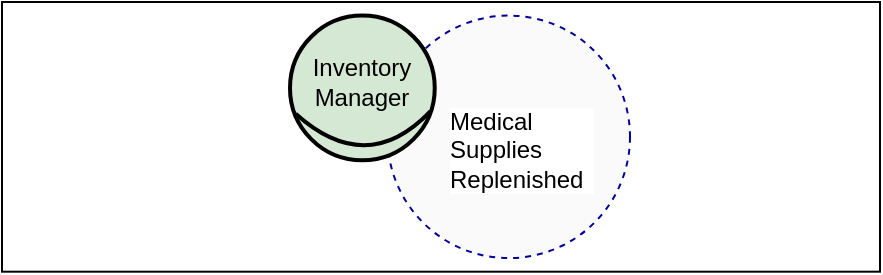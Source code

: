 <mxfile version="26.0.9" pages="9">
  <diagram name="wants" id="uLjsAbidI28lfDXSsr7X">
    <mxGraphModel dx="3878" dy="3579" grid="1" gridSize="10" guides="1" tooltips="1" connect="1" arrows="1" fold="1" page="1" pageScale="1" pageWidth="850" pageHeight="1100" math="0" shadow="0">
      <root>
        <mxCell id="0" />
        <mxCell id="1" parent="0" />
        <mxCell id="ErJo9wEACRqUiTQ-pwK0-1" value="" style="rounded=0;whiteSpace=wrap;html=1;align=left;fontSize=24;spacingLeft=19;horizontal=1;verticalAlign=top;" vertex="1" parent="1">
          <mxGeometry x="-3164" y="-3098" width="439" height="134.84" as="geometry" />
        </mxCell>
        <mxCell id="ErJo9wEACRqUiTQ-pwK0-2" value="" style="ellipse;whiteSpace=wrap;html=1;aspect=fixed;strokeColor=#000099;fontSize=15;fillColor=#FAFAFA;dashed=1;" vertex="1" parent="1">
          <mxGeometry x="-2971.27" y="-3091.22" width="121.27" height="121.27" as="geometry" />
        </mxCell>
        <mxCell id="ErJo9wEACRqUiTQ-pwK0-3" value="Medical Supplies Replenished" style="text;whiteSpace=wrap;html=1;spacing=0;labelBackgroundColor=default;" vertex="1" parent="1">
          <mxGeometry x="-2940" y="-3050" width="70" height="50" as="geometry" />
        </mxCell>
        <mxCell id="ErJo9wEACRqUiTQ-pwK0-4" value="" style="group" vertex="1" connectable="0" parent="1">
          <mxGeometry x="-3020" y="-3091.22" width="77.35" height="81.22" as="geometry" />
        </mxCell>
        <mxCell id="ErJo9wEACRqUiTQ-pwK0-5" value="Inventory Manager" style="ellipse;whiteSpace=wrap;html=1;aspect=fixed;strokeColor=#000000;fontSize=12;rounded=1;strokeWidth=2;fillColor=#d5e8d4;arcSize=50;spacingTop=-5;" vertex="1" parent="ErJo9wEACRqUiTQ-pwK0-4">
          <mxGeometry width="72.369" height="72.369" as="geometry" />
        </mxCell>
        <mxCell id="ErJo9wEACRqUiTQ-pwK0-6" value="" style="curved=1;endArrow=none;html=1;rounded=0;fontSize=15;edgeStyle=orthogonalEdgeStyle;exitX=0.039;exitY=0.679;exitDx=0;exitDy=0;entryX=0.971;entryY=0.66;entryDx=0;entryDy=0;endFill=0;strokeWidth=2;entryPerimeter=0;exitPerimeter=0;" edge="1" parent="ErJo9wEACRqUiTQ-pwK0-4" source="ErJo9wEACRqUiTQ-pwK0-5" target="ErJo9wEACRqUiTQ-pwK0-5">
          <mxGeometry width="50" height="50" relative="1" as="geometry">
            <mxPoint x="223.161" y="73.167" as="sourcePoint" />
            <mxPoint x="267.062" y="31.503" as="targetPoint" />
            <Array as="points">
              <mxPoint x="38.465" y="81.22" />
            </Array>
          </mxGeometry>
        </mxCell>
      </root>
    </mxGraphModel>
  </diagram>
  <diagram name="AND-refined-to" id="1gs2RZHI4NI9sFblUrpP">
    <mxGraphModel dx="4834" dy="4136" grid="1" gridSize="10" guides="1" tooltips="1" connect="1" arrows="1" fold="1" page="1" pageScale="1" pageWidth="850" pageHeight="1100" math="0" shadow="0">
      <root>
        <mxCell id="0" />
        <mxCell id="1" parent="0" />
        <mxCell id="ajVYuO0WvZpalGAtjgUs-1" value="" style="rounded=0;whiteSpace=wrap;html=1;align=left;fontSize=24;spacingLeft=19;horizontal=1;verticalAlign=top;" vertex="1" parent="1">
          <mxGeometry x="-3164" y="-3098" width="439" height="134.84" as="geometry" />
        </mxCell>
        <mxCell id="ajVYuO0WvZpalGAtjgUs-2" value="Place Order" style="text;html=1;align=center;verticalAlign=middle;whiteSpace=wrap;rounded=0;fontSize=19;" vertex="1" parent="1">
          <mxGeometry x="-2920" y="-3078.84" width="100" height="30" as="geometry" />
        </mxCell>
        <mxCell id="ajVYuO0WvZpalGAtjgUs-3" value="Medical Supplies Arranged" style="text;html=1;align=center;verticalAlign=middle;whiteSpace=wrap;rounded=0;fontSize=19;" vertex="1" parent="1">
          <mxGeometry x="-3140" y="-3048.84" width="130" height="70" as="geometry" />
        </mxCell>
        <mxCell id="ajVYuO0WvZpalGAtjgUs-4" value="" style="endArrow=ERone;html=1;strokeWidth=2;endFill=0;endSize=24;" edge="1" parent="1" source="ajVYuO0WvZpalGAtjgUs-2" target="ajVYuO0WvZpalGAtjgUs-3">
          <mxGeometry width="50" height="50" relative="1" as="geometry">
            <mxPoint x="-3179" y="-2898" as="sourcePoint" />
            <mxPoint x="-3121" y="-2941" as="targetPoint" />
          </mxGeometry>
        </mxCell>
        <mxCell id="ajVYuO0WvZpalGAtjgUs-5" value="Pay for Order" style="text;html=1;align=center;verticalAlign=middle;whiteSpace=wrap;rounded=0;fontSize=19;" vertex="1" parent="1">
          <mxGeometry x="-2890" y="-3010" width="90" height="21.16" as="geometry" />
        </mxCell>
        <mxCell id="ajVYuO0WvZpalGAtjgUs-6" value="" style="endArrow=ERone;html=1;strokeWidth=2;endFill=0;endSize=24;" edge="1" parent="1" source="ajVYuO0WvZpalGAtjgUs-5" target="ajVYuO0WvZpalGAtjgUs-3">
          <mxGeometry width="50" height="50" relative="1" as="geometry">
            <mxPoint x="-3017" y="-3027" as="sourcePoint" />
            <mxPoint x="-2911" y="-3020" as="targetPoint" />
          </mxGeometry>
        </mxCell>
      </root>
    </mxGraphModel>
  </diagram>
  <diagram name="OR-refined-to" id="fU80AN_KQSoCDuBj-7cF">
    <mxGraphModel dx="4909" dy="4180" grid="1" gridSize="10" guides="1" tooltips="1" connect="1" arrows="1" fold="1" page="1" pageScale="1" pageWidth="850" pageHeight="1100" math="0" shadow="0">
      <root>
        <mxCell id="0" />
        <mxCell id="1" parent="0" />
        <mxCell id="BkUC19ak8wjUay8kF5_F-1" value="" style="rounded=0;whiteSpace=wrap;html=1;align=left;fontSize=24;spacingLeft=19;horizontal=1;verticalAlign=top;" vertex="1" parent="1">
          <mxGeometry x="-3164" y="-3098" width="439" height="134.84" as="geometry" />
        </mxCell>
        <mxCell id="BkUC19ak8wjUay8kF5_F-2" value="Order On-Line" style="text;html=1;align=center;verticalAlign=middle;whiteSpace=wrap;rounded=0;fontSize=19;" vertex="1" parent="1">
          <mxGeometry x="-2920" y="-3078.84" width="100" height="30" as="geometry" />
        </mxCell>
        <mxCell id="BkUC19ak8wjUay8kF5_F-3" value="&amp;nbsp;Medical Supplies Arranged" style="text;html=1;align=center;verticalAlign=middle;whiteSpace=wrap;rounded=0;fontSize=19;" vertex="1" parent="1">
          <mxGeometry x="-3130" y="-3040" width="110" height="48.84" as="geometry" />
        </mxCell>
        <mxCell id="BkUC19ak8wjUay8kF5_F-4" value="Buy in Person" style="text;html=1;align=center;verticalAlign=middle;whiteSpace=wrap;rounded=0;fontSize=19;" vertex="1" parent="1">
          <mxGeometry x="-2860" y="-3010" width="90" height="21.16" as="geometry" />
        </mxCell>
        <mxCell id="BkUC19ak8wjUay8kF5_F-5" value="" style="endArrow=open;html=1;strokeWidth=2;curved=1;fontStyle=0;endFill=0;endSize=16;" edge="1" parent="1" source="BkUC19ak8wjUay8kF5_F-4" target="BkUC19ak8wjUay8kF5_F-3">
          <mxGeometry width="50" height="50" relative="1" as="geometry">
            <mxPoint x="-2956" y="-2880" as="sourcePoint" />
            <mxPoint x="-2860" y="-2868" as="targetPoint" />
          </mxGeometry>
        </mxCell>
        <mxCell id="BkUC19ak8wjUay8kF5_F-6" value="" style="endArrow=open;html=1;strokeWidth=2;curved=1;fontStyle=0;endFill=0;endSize=16;" edge="1" parent="1" source="BkUC19ak8wjUay8kF5_F-2" target="BkUC19ak8wjUay8kF5_F-3">
          <mxGeometry width="50" height="50" relative="1" as="geometry">
            <mxPoint x="-3047" y="-3138" as="sourcePoint" />
            <mxPoint x="-2918" y="-3154" as="targetPoint" />
          </mxGeometry>
        </mxCell>
      </root>
    </mxGraphModel>
  </diagram>
  <diagram name="affects - non-deterministic" id="853b5pwW_sg7_2bmhBY9">
    <mxGraphModel dx="4219" dy="3778" grid="1" gridSize="10" guides="1" tooltips="1" connect="1" arrows="1" fold="1" page="1" pageScale="1" pageWidth="850" pageHeight="1100" math="0" shadow="0">
      <root>
        <mxCell id="0FTAw9jXshLjtbLICrXR-0" />
        <mxCell id="0FTAw9jXshLjtbLICrXR-1" parent="0FTAw9jXshLjtbLICrXR-0" />
        <mxCell id="PgXMtwsRZiTtv9gq55L4-0" value="" style="rounded=0;whiteSpace=wrap;html=1;align=left;fontSize=24;spacingLeft=19;horizontal=1;verticalAlign=top;" vertex="1" parent="0FTAw9jXshLjtbLICrXR-1">
          <mxGeometry x="-3180" y="-3130" width="439" height="134.84" as="geometry" />
        </mxCell>
        <mxCell id="PgXMtwsRZiTtv9gq55L4-1" value="Order Supplies Online" style="text;html=1;align=center;verticalAlign=middle;whiteSpace=wrap;rounded=0;fontSize=19;" vertex="1" parent="0FTAw9jXshLjtbLICrXR-1">
          <mxGeometry x="-3180" y="-3064.84" width="129" height="44.84" as="geometry" />
        </mxCell>
        <mxCell id="PgXMtwsRZiTtv9gq55L4-2" value="Order Submission Failed" style="text;html=1;align=center;verticalAlign=middle;whiteSpace=wrap;rounded=0;fontSize=19;" vertex="1" parent="0FTAw9jXshLjtbLICrXR-1">
          <mxGeometry x="-2920" y="-3040" width="161" height="31.32" as="geometry" />
        </mxCell>
        <mxCell id="PgXMtwsRZiTtv9gq55L4-3" value="" style="endArrow=classic;html=1;strokeWidth=2;curved=1;fontStyle=0;fontSize=11;" edge="1" parent="0FTAw9jXshLjtbLICrXR-1" source="PgXMtwsRZiTtv9gq55L4-1" target="PgXMtwsRZiTtv9gq55L4-6">
          <mxGeometry width="50" height="50" relative="1" as="geometry">
            <mxPoint x="-2996" y="-3172.26" as="sourcePoint" />
            <mxPoint x="-2984" y="-3073.42" as="targetPoint" />
            <Array as="points">
              <mxPoint x="-3010" y="-3080" />
            </Array>
          </mxGeometry>
        </mxCell>
        <mxCell id="PgXMtwsRZiTtv9gq55L4-4" value="&lt;font style=&quot;font-size: 18px;&quot;&gt;eff&lt;/font&gt;" style="edgeLabel;html=1;align=center;verticalAlign=middle;resizable=0;points=[];fontSize=22;labelBackgroundColor=default;" vertex="1" connectable="0" parent="PgXMtwsRZiTtv9gq55L4-3">
          <mxGeometry x="-0.196" y="-16" relative="1" as="geometry">
            <mxPoint x="-4" y="-17" as="offset" />
          </mxGeometry>
        </mxCell>
        <mxCell id="PgXMtwsRZiTtv9gq55L4-5" value="" style="endArrow=none;html=1;strokeWidth=2;curved=1;fontStyle=0;endFill=0;endSize=9;" edge="1" parent="0FTAw9jXshLjtbLICrXR-1" source="PgXMtwsRZiTtv9gq55L4-2" target="PgXMtwsRZiTtv9gq55L4-6">
          <mxGeometry width="50" height="50" relative="1" as="geometry">
            <mxPoint x="-2988" y="-2860.23" as="sourcePoint" />
            <mxPoint x="-2948.44" y="-2902.67" as="targetPoint" />
          </mxGeometry>
        </mxCell>
        <mxCell id="PgXMtwsRZiTtv9gq55L4-6" value="+" style="ellipse;whiteSpace=wrap;html=1;aspect=fixed;fontSize=40;fontStyle=0;labelBorderColor=none;labelBackgroundColor=none;fillColor=#000000;" vertex="1" parent="0FTAw9jXshLjtbLICrXR-1">
          <mxGeometry x="-2970.5" y="-3064.84" width="20" height="20" as="geometry" />
        </mxCell>
        <mxCell id="PgXMtwsRZiTtv9gq55L4-7" value="" style="endArrow=none;html=1;strokeWidth=2;curved=1;fontStyle=0;endFill=0;endSize=9;exitX=0.209;exitY=0.932;exitDx=0;exitDy=0;exitPerimeter=0;" edge="1" parent="0FTAw9jXshLjtbLICrXR-1" source="PgXMtwsRZiTtv9gq55L4-8" target="PgXMtwsRZiTtv9gq55L4-6">
          <mxGeometry width="50" height="50" relative="1" as="geometry">
            <mxPoint x="-2894" y="-3053.42" as="sourcePoint" />
            <mxPoint x="-2922.841" y="-2954.93" as="targetPoint" />
          </mxGeometry>
        </mxCell>
        <mxCell id="PgXMtwsRZiTtv9gq55L4-8" value="Order Successfully Received" style="text;html=1;align=center;verticalAlign=middle;whiteSpace=wrap;rounded=0;fontSize=19;" vertex="1" parent="0FTAw9jXshLjtbLICrXR-1">
          <mxGeometry x="-2910" y="-3100" width="168" height="21.16" as="geometry" />
        </mxCell>
      </root>
    </mxGraphModel>
  </diagram>
  <diagram name="affects - deterministic" id="gPjSjBjLp0X36DV7MDxt">
    <mxGraphModel dx="4834" dy="4136" grid="1" gridSize="10" guides="1" tooltips="1" connect="1" arrows="1" fold="1" page="1" pageScale="1" pageWidth="850" pageHeight="1100" math="0" shadow="0">
      <root>
        <mxCell id="0" />
        <mxCell id="1" parent="0" />
        <mxCell id="GJUEpycLAf5XoFifx69I-1" value="" style="rounded=0;whiteSpace=wrap;html=1;align=left;fontSize=24;spacingLeft=19;horizontal=1;verticalAlign=top;" vertex="1" parent="1">
          <mxGeometry x="-3180" y="-3130" width="439" height="134.84" as="geometry" />
        </mxCell>
        <mxCell id="GJUEpycLAf5XoFifx69I-2" value="Supplies Successfully Used" style="text;html=1;align=center;verticalAlign=middle;whiteSpace=wrap;rounded=0;fontSize=19;" vertex="1" parent="1">
          <mxGeometry x="-3160" y="-3076.76" width="130" height="44.84" as="geometry" />
        </mxCell>
        <mxCell id="GJUEpycLAf5XoFifx69I-3" value="Stock is Below Reorder Point" style="text;html=1;align=center;verticalAlign=middle;whiteSpace=wrap;rounded=0;fontSize=19;" vertex="1" parent="1">
          <mxGeometry x="-2900" y="-3070.0" width="120" height="31.32" as="geometry" />
        </mxCell>
        <mxCell id="GJUEpycLAf5XoFifx69I-4" value="" style="endArrow=classic;html=1;strokeWidth=2;curved=1;fontStyle=0;fontSize=11;" edge="1" parent="1" source="GJUEpycLAf5XoFifx69I-2" target="GJUEpycLAf5XoFifx69I-3">
          <mxGeometry width="50" height="50" relative="1" as="geometry">
            <mxPoint x="-2996" y="-3172.26" as="sourcePoint" />
            <mxPoint x="-2974.736" y="-3057.122" as="targetPoint" />
            <Array as="points">
              <mxPoint x="-2960" y="-3070" />
            </Array>
          </mxGeometry>
        </mxCell>
        <mxCell id="GJUEpycLAf5XoFifx69I-5" value="&lt;font style=&quot;font-size: 18px;&quot;&gt;eff&lt;/font&gt;" style="edgeLabel;html=1;align=center;verticalAlign=middle;resizable=0;points=[];fontSize=22;labelBackgroundColor=default;" vertex="1" connectable="0" parent="GJUEpycLAf5XoFifx69I-4">
          <mxGeometry x="-0.196" y="-16" relative="1" as="geometry">
            <mxPoint x="21" y="-14" as="offset" />
          </mxGeometry>
        </mxCell>
      </root>
    </mxGraphModel>
  </diagram>
  <diagram name="contriubutes to" id="_IwBzGo1zpOrclaUuZxC">
    <mxGraphModel dx="4595" dy="3997" grid="1" gridSize="10" guides="1" tooltips="1" connect="1" arrows="1" fold="1" page="1" pageScale="1" pageWidth="850" pageHeight="1100" math="0" shadow="0">
      <root>
        <mxCell id="0" />
        <mxCell id="1" parent="0" />
        <mxCell id="fzJbdStBtYJ1d9xx049b-1" value="" style="rounded=0;whiteSpace=wrap;html=1;align=left;fontSize=24;spacingLeft=19;horizontal=1;verticalAlign=top;" vertex="1" parent="1">
          <mxGeometry x="-3220" y="-3040" width="439" height="134.84" as="geometry" />
        </mxCell>
        <mxCell id="fzJbdStBtYJ1d9xx049b-2" value="Order Supplies Online" style="text;html=1;align=center;verticalAlign=middle;whiteSpace=wrap;rounded=0;fontSize=19;" vertex="1" parent="1">
          <mxGeometry x="-3180" y="-2970.74" width="100" height="30" as="geometry" />
        </mxCell>
        <mxCell id="fzJbdStBtYJ1d9xx049b-3" value="Product Quality" style="text;html=1;align=center;verticalAlign=middle;whiteSpace=wrap;rounded=0;fontSize=19;" vertex="1" parent="1">
          <mxGeometry x="-2910" y="-2990.74" width="90" height="70" as="geometry" />
        </mxCell>
        <mxCell id="fzJbdStBtYJ1d9xx049b-4" value="" style="endArrow=classic;html=1;strokeWidth=2;curved=1;fontStyle=0;fontSize=11;" edge="1" parent="1" source="fzJbdStBtYJ1d9xx049b-2" target="fzJbdStBtYJ1d9xx049b-3">
          <mxGeometry width="50" height="50" relative="1" as="geometry">
            <mxPoint x="-3083" y="-2971" as="sourcePoint" />
            <mxPoint x="-2940" y="-2983" as="targetPoint" />
            <Array as="points">
              <mxPoint x="-2990" y="-2980" />
            </Array>
          </mxGeometry>
        </mxCell>
        <object label="&lt;font face=&quot;Times New Roman&quot; style=&quot;font-size: 22px;&quot;&gt;&lt;i style=&quot;font-size: 22px;&quot;&gt;f&lt;/i&gt;&lt;/font&gt;" concept="effectGroup" id="fzJbdStBtYJ1d9xx049b-5">
          <mxCell style="ellipse;whiteSpace=wrap;html=1;aspect=fixed;strokeWidth=2;fontSize=22;fillColor=#dae8fc;strokeColor=#6c8ebf;verticalAlign=middle;spacingBottom=5;fontStyle=1" vertex="1" parent="1">
            <mxGeometry x="-3000" y="-2960" width="27" height="27" as="geometry" />
          </mxCell>
        </object>
      </root>
    </mxGraphModel>
  </diagram>
  <diagram name="positively contributes to" id="7igaNwxePzBWWfQ2X5mk">
    <mxGraphModel dx="4083" dy="3698" grid="1" gridSize="10" guides="1" tooltips="1" connect="1" arrows="1" fold="1" page="1" pageScale="1" pageWidth="850" pageHeight="1100" math="0" shadow="0">
      <root>
        <mxCell id="0" />
        <mxCell id="1" parent="0" />
        <mxCell id="Wqc_D30NpNfv4O7GMZlB-1" value="" style="rounded=0;whiteSpace=wrap;html=1;align=left;fontSize=24;spacingLeft=19;horizontal=1;verticalAlign=top;" vertex="1" parent="1">
          <mxGeometry x="-3220" y="-3040" width="439" height="134.84" as="geometry" />
        </mxCell>
        <mxCell id="Wqc_D30NpNfv4O7GMZlB-2" value="Supplies Successfully Used" style="text;html=1;align=center;verticalAlign=middle;whiteSpace=wrap;rounded=0;fontSize=19;" vertex="1" parent="1">
          <mxGeometry x="-3180" y="-2970.74" width="100" height="30" as="geometry" />
        </mxCell>
        <mxCell id="Wqc_D30NpNfv4O7GMZlB-3" value="Stock is Below Reorder Point" style="text;html=1;align=center;verticalAlign=middle;whiteSpace=wrap;rounded=0;fontSize=19;" vertex="1" parent="1">
          <mxGeometry x="-2910" y="-2990.74" width="90" height="70" as="geometry" />
        </mxCell>
        <mxCell id="Wqc_D30NpNfv4O7GMZlB-4" value="" style="endArrow=classic;html=1;strokeWidth=2;curved=1;fontStyle=0;fontSize=11;" edge="1" parent="1" source="Wqc_D30NpNfv4O7GMZlB-2" target="Wqc_D30NpNfv4O7GMZlB-3">
          <mxGeometry width="50" height="50" relative="1" as="geometry">
            <mxPoint x="-3083" y="-2971" as="sourcePoint" />
            <mxPoint x="-2940" y="-2983" as="targetPoint" />
            <Array as="points">
              <mxPoint x="-3010" y="-2990" />
            </Array>
          </mxGeometry>
        </mxCell>
        <mxCell id="Wqc_D30NpNfv4O7GMZlB-5" value="&lt;font style=&quot;font-size: 18px; color: rgb(51, 51, 255);&quot;&gt;+0.5&amp;nbsp;&lt;/font&gt;" style="edgeLabel;html=1;align=center;verticalAlign=middle;resizable=0;points=[];fontSize=22;labelBackgroundColor=default;" vertex="1" connectable="0" parent="Wqc_D30NpNfv4O7GMZlB-4">
          <mxGeometry x="-0.196" y="-16" relative="1" as="geometry">
            <mxPoint x="7" y="-6" as="offset" />
          </mxGeometry>
        </mxCell>
      </root>
    </mxGraphModel>
  </diagram>
  <diagram name="negatively contributes to" id="pWZbz7fqfksja4d_JFsl">
    <mxGraphModel dx="4197" dy="3764" grid="1" gridSize="10" guides="1" tooltips="1" connect="1" arrows="1" fold="1" page="1" pageScale="1" pageWidth="850" pageHeight="1100" math="0" shadow="0">
      <root>
        <mxCell id="0" />
        <mxCell id="1" parent="0" />
        <mxCell id="GErSFvVa_wOKPbHh1ep8-1" value="" style="rounded=0;whiteSpace=wrap;html=1;align=left;fontSize=24;spacingLeft=19;horizontal=1;verticalAlign=top;" vertex="1" parent="1">
          <mxGeometry x="-3220" y="-3040" width="439" height="134.84" as="geometry" />
        </mxCell>
        <mxCell id="GErSFvVa_wOKPbHh1ep8-2" value="Order Supplies Online" style="text;html=1;align=center;verticalAlign=middle;whiteSpace=wrap;rounded=0;fontSize=19;" vertex="1" parent="1">
          <mxGeometry x="-3181" y="-2970.74" width="100" height="30" as="geometry" />
        </mxCell>
        <mxCell id="GErSFvVa_wOKPbHh1ep8-3" value="Expedite Delivery" style="text;html=1;align=center;verticalAlign=middle;whiteSpace=wrap;rounded=0;fontSize=19;" vertex="1" parent="1">
          <mxGeometry x="-2910" y="-2981.11" width="90" height="50.74" as="geometry" />
        </mxCell>
        <mxCell id="GErSFvVa_wOKPbHh1ep8-4" value="" style="endArrow=classic;html=1;strokeWidth=2;curved=1;fontStyle=0;fontSize=11;" edge="1" parent="1" source="GErSFvVa_wOKPbHh1ep8-2" target="GErSFvVa_wOKPbHh1ep8-3">
          <mxGeometry width="50" height="50" relative="1" as="geometry">
            <mxPoint x="-3083" y="-2971" as="sourcePoint" />
            <mxPoint x="-2940" y="-2983" as="targetPoint" />
            <Array as="points">
              <mxPoint x="-2990" y="-2990" />
            </Array>
          </mxGeometry>
        </mxCell>
        <mxCell id="GErSFvVa_wOKPbHh1ep8-5" value="&lt;span style=&quot;color: rgb(255, 51, 51); font-size: 18px;&quot;&gt;&amp;nbsp;-0.5&amp;nbsp;&lt;/span&gt;" style="edgeLabel;html=1;align=center;verticalAlign=middle;resizable=0;points=[];fontSize=22;labelBackgroundColor=default;" vertex="1" connectable="0" parent="GErSFvVa_wOKPbHh1ep8-4">
          <mxGeometry x="-0.196" y="-16" relative="1" as="geometry">
            <mxPoint x="8" y="-12" as="offset" />
          </mxGeometry>
        </mxCell>
      </root>
    </mxGraphModel>
  </diagram>
  <diagram name="precedes" id="A9WyD1IvuqL_xJ3IFHjl">
    <mxGraphModel dx="4219" dy="3778" grid="1" gridSize="10" guides="1" tooltips="1" connect="1" arrows="1" fold="1" page="1" pageScale="1" pageWidth="850" pageHeight="1100" math="0" shadow="0">
      <root>
        <mxCell id="0" />
        <mxCell id="1" parent="0" />
        <mxCell id="j-IZTra8kb5jUXgVTsQg-1" value="" style="rounded=0;whiteSpace=wrap;html=1;align=left;fontSize=24;spacingLeft=19;horizontal=1;verticalAlign=top;" vertex="1" parent="1">
          <mxGeometry x="-3220" y="-3040" width="439" height="134.84" as="geometry" />
        </mxCell>
        <mxCell id="j-IZTra8kb5jUXgVTsQg-2" value="Medical Supplies Replenished" style="text;html=1;align=center;verticalAlign=middle;whiteSpace=wrap;rounded=0;fontSize=19;" vertex="1" parent="1">
          <mxGeometry x="-3190.5" y="-2990.74" width="110" height="60" as="geometry" />
        </mxCell>
        <mxCell id="j-IZTra8kb5jUXgVTsQg-3" value="Report Compiled" style="text;html=1;align=center;verticalAlign=middle;whiteSpace=wrap;rounded=0;fontSize=19;" vertex="1" parent="1">
          <mxGeometry x="-2920.5" y="-2990.74" width="110" height="70" as="geometry" />
        </mxCell>
        <mxCell id="j-IZTra8kb5jUXgVTsQg-4" value="" style="endArrow=classic;html=1;strokeWidth=2;curved=1;fontStyle=0;fontSize=11;" edge="1" parent="1" source="j-IZTra8kb5jUXgVTsQg-2" target="j-IZTra8kb5jUXgVTsQg-3">
          <mxGeometry width="50" height="50" relative="1" as="geometry">
            <mxPoint x="-3103.5" y="-2971" as="sourcePoint" />
            <mxPoint x="-2960.5" y="-2983" as="targetPoint" />
            <Array as="points">
              <mxPoint x="-2990.5" y="-2980" />
            </Array>
          </mxGeometry>
        </mxCell>
        <mxCell id="j-IZTra8kb5jUXgVTsQg-5" value="&lt;span style=&quot;font-size: 20px;&quot;&gt;pre&lt;/span&gt;" style="edgeLabel;html=1;align=center;verticalAlign=middle;resizable=0;points=[];" vertex="1" connectable="0" parent="j-IZTra8kb5jUXgVTsQg-4">
          <mxGeometry x="-0.095" y="-6" relative="1" as="geometry">
            <mxPoint x="7" y="-8" as="offset" />
          </mxGeometry>
        </mxCell>
      </root>
    </mxGraphModel>
  </diagram>
</mxfile>
